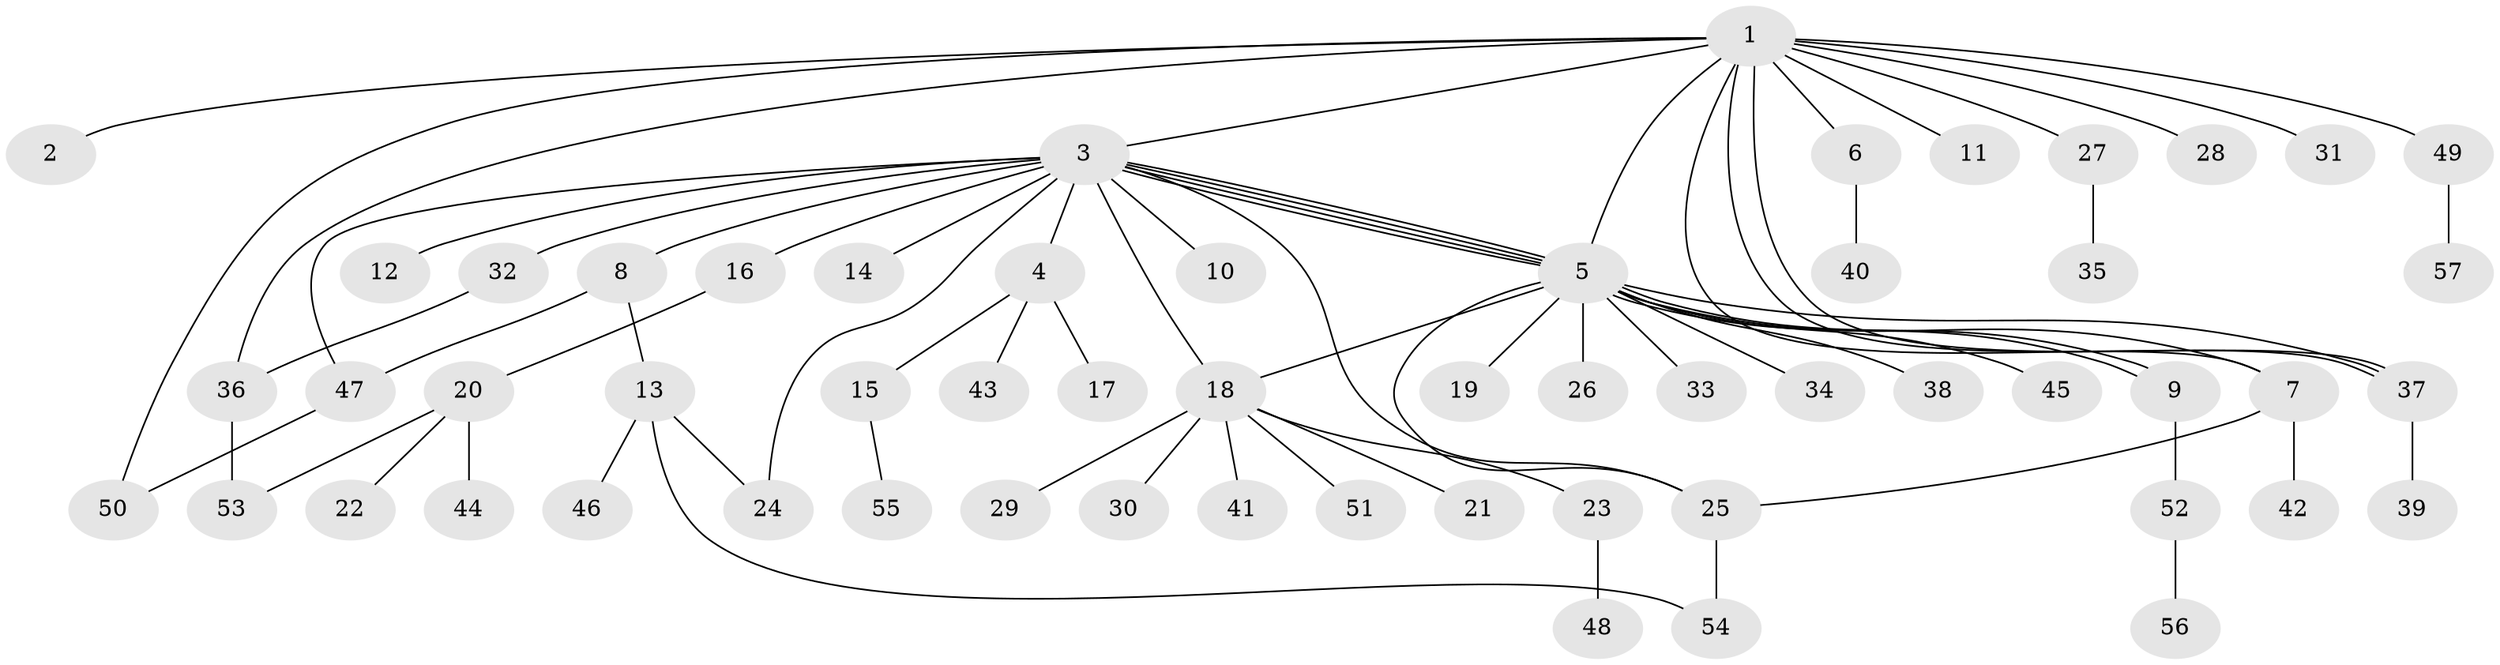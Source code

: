 // Generated by graph-tools (version 1.1) at 2025/35/03/09/25 02:35:42]
// undirected, 57 vertices, 73 edges
graph export_dot {
graph [start="1"]
  node [color=gray90,style=filled];
  1;
  2;
  3;
  4;
  5;
  6;
  7;
  8;
  9;
  10;
  11;
  12;
  13;
  14;
  15;
  16;
  17;
  18;
  19;
  20;
  21;
  22;
  23;
  24;
  25;
  26;
  27;
  28;
  29;
  30;
  31;
  32;
  33;
  34;
  35;
  36;
  37;
  38;
  39;
  40;
  41;
  42;
  43;
  44;
  45;
  46;
  47;
  48;
  49;
  50;
  51;
  52;
  53;
  54;
  55;
  56;
  57;
  1 -- 2;
  1 -- 3;
  1 -- 5;
  1 -- 6;
  1 -- 7;
  1 -- 11;
  1 -- 27;
  1 -- 28;
  1 -- 31;
  1 -- 36;
  1 -- 37;
  1 -- 37;
  1 -- 49;
  1 -- 50;
  3 -- 4;
  3 -- 5;
  3 -- 5;
  3 -- 5;
  3 -- 5;
  3 -- 8;
  3 -- 10;
  3 -- 12;
  3 -- 14;
  3 -- 16;
  3 -- 18;
  3 -- 24;
  3 -- 25;
  3 -- 32;
  3 -- 47;
  4 -- 15;
  4 -- 17;
  4 -- 43;
  5 -- 7;
  5 -- 9;
  5 -- 9;
  5 -- 18;
  5 -- 19;
  5 -- 25;
  5 -- 26;
  5 -- 33;
  5 -- 34;
  5 -- 37;
  5 -- 38;
  5 -- 45;
  6 -- 40;
  7 -- 25;
  7 -- 42;
  8 -- 13;
  8 -- 47;
  9 -- 52;
  13 -- 24;
  13 -- 46;
  13 -- 54;
  15 -- 55;
  16 -- 20;
  18 -- 21;
  18 -- 23;
  18 -- 29;
  18 -- 30;
  18 -- 41;
  18 -- 51;
  20 -- 22;
  20 -- 44;
  20 -- 53;
  23 -- 48;
  25 -- 54;
  27 -- 35;
  32 -- 36;
  36 -- 53;
  37 -- 39;
  47 -- 50;
  49 -- 57;
  52 -- 56;
}
